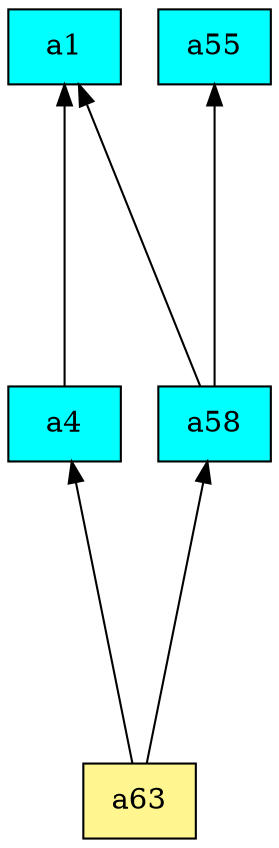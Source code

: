 digraph G {
rankdir=BT;ranksep="2.0";
"a1" [shape=record,fillcolor=cyan,style=filled,label="{a1}"];
"a58" [shape=record,fillcolor=cyan,style=filled,label="{a58}"];
"a63" [shape=record,fillcolor=khaki1,style=filled,label="{a63}"];
"a4" [shape=record,fillcolor=cyan,style=filled,label="{a4}"];
"a55" [shape=record,fillcolor=cyan,style=filled,label="{a55}"];
"a58" -> "a1"
"a58" -> "a55"
"a63" -> "a58"
"a63" -> "a4"
"a4" -> "a1"
}